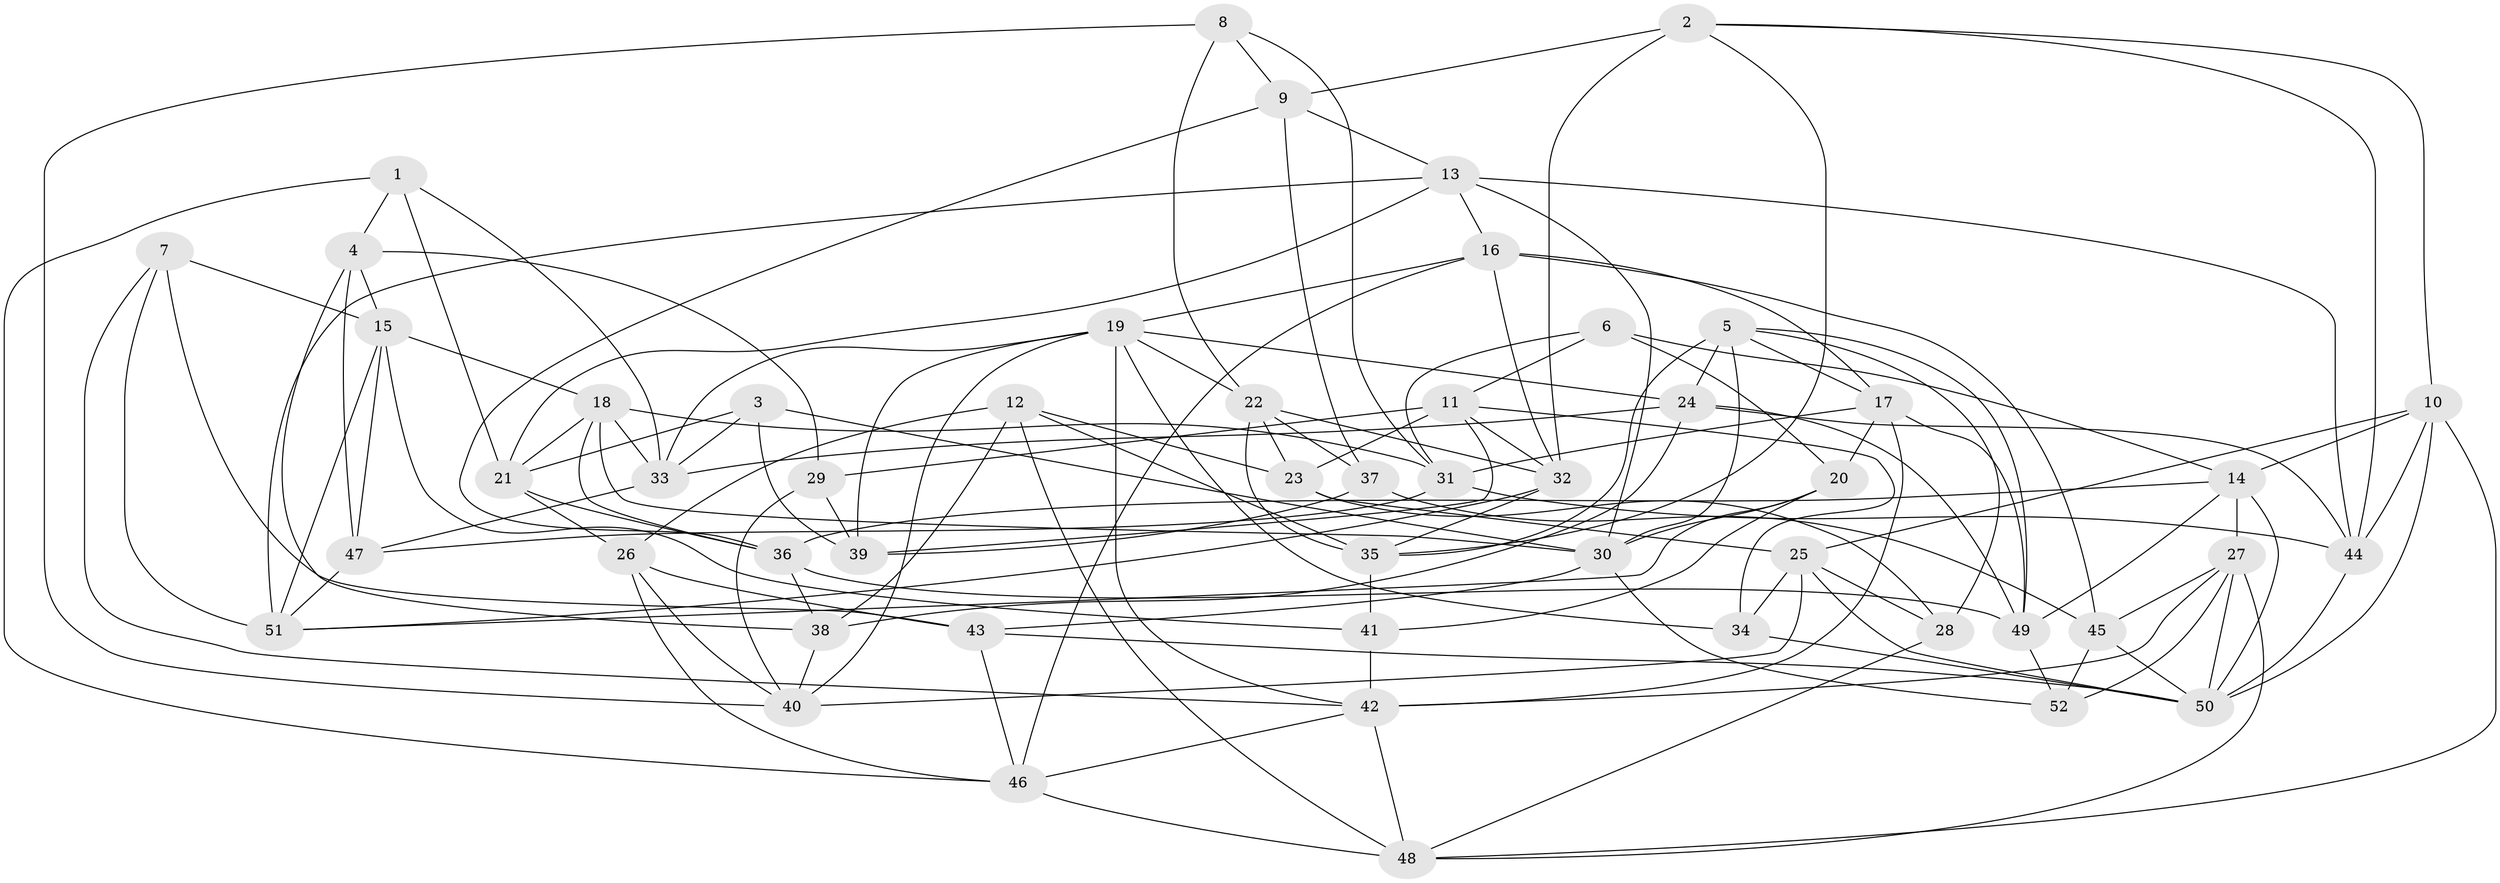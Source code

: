 // original degree distribution, {4: 1.0}
// Generated by graph-tools (version 1.1) at 2025/02/03/09/25 03:02:56]
// undirected, 52 vertices, 142 edges
graph export_dot {
graph [start="1"]
  node [color=gray90,style=filled];
  1;
  2;
  3;
  4;
  5;
  6;
  7;
  8;
  9;
  10;
  11;
  12;
  13;
  14;
  15;
  16;
  17;
  18;
  19;
  20;
  21;
  22;
  23;
  24;
  25;
  26;
  27;
  28;
  29;
  30;
  31;
  32;
  33;
  34;
  35;
  36;
  37;
  38;
  39;
  40;
  41;
  42;
  43;
  44;
  45;
  46;
  47;
  48;
  49;
  50;
  51;
  52;
  1 -- 4 [weight=1.0];
  1 -- 21 [weight=1.0];
  1 -- 33 [weight=1.0];
  1 -- 46 [weight=1.0];
  2 -- 9 [weight=2.0];
  2 -- 10 [weight=1.0];
  2 -- 32 [weight=1.0];
  2 -- 35 [weight=1.0];
  2 -- 44 [weight=1.0];
  3 -- 21 [weight=1.0];
  3 -- 30 [weight=1.0];
  3 -- 33 [weight=1.0];
  3 -- 39 [weight=1.0];
  4 -- 15 [weight=1.0];
  4 -- 29 [weight=1.0];
  4 -- 38 [weight=1.0];
  4 -- 47 [weight=2.0];
  5 -- 17 [weight=1.0];
  5 -- 24 [weight=1.0];
  5 -- 28 [weight=1.0];
  5 -- 30 [weight=1.0];
  5 -- 35 [weight=1.0];
  5 -- 49 [weight=1.0];
  6 -- 11 [weight=1.0];
  6 -- 14 [weight=1.0];
  6 -- 20 [weight=1.0];
  6 -- 31 [weight=1.0];
  7 -- 15 [weight=1.0];
  7 -- 42 [weight=1.0];
  7 -- 43 [weight=1.0];
  7 -- 51 [weight=1.0];
  8 -- 9 [weight=1.0];
  8 -- 22 [weight=1.0];
  8 -- 31 [weight=1.0];
  8 -- 40 [weight=1.0];
  9 -- 13 [weight=1.0];
  9 -- 36 [weight=1.0];
  9 -- 37 [weight=1.0];
  10 -- 14 [weight=1.0];
  10 -- 25 [weight=1.0];
  10 -- 44 [weight=1.0];
  10 -- 48 [weight=1.0];
  10 -- 50 [weight=1.0];
  11 -- 23 [weight=1.0];
  11 -- 29 [weight=1.0];
  11 -- 32 [weight=1.0];
  11 -- 34 [weight=1.0];
  11 -- 39 [weight=1.0];
  12 -- 23 [weight=1.0];
  12 -- 26 [weight=1.0];
  12 -- 35 [weight=1.0];
  12 -- 38 [weight=2.0];
  12 -- 48 [weight=1.0];
  13 -- 16 [weight=1.0];
  13 -- 21 [weight=1.0];
  13 -- 30 [weight=1.0];
  13 -- 44 [weight=1.0];
  13 -- 51 [weight=1.0];
  14 -- 27 [weight=1.0];
  14 -- 36 [weight=1.0];
  14 -- 49 [weight=1.0];
  14 -- 50 [weight=1.0];
  15 -- 18 [weight=1.0];
  15 -- 41 [weight=1.0];
  15 -- 47 [weight=1.0];
  15 -- 51 [weight=1.0];
  16 -- 17 [weight=1.0];
  16 -- 19 [weight=1.0];
  16 -- 32 [weight=1.0];
  16 -- 45 [weight=1.0];
  16 -- 46 [weight=1.0];
  17 -- 20 [weight=1.0];
  17 -- 31 [weight=1.0];
  17 -- 42 [weight=1.0];
  17 -- 49 [weight=1.0];
  18 -- 21 [weight=1.0];
  18 -- 30 [weight=1.0];
  18 -- 31 [weight=1.0];
  18 -- 33 [weight=1.0];
  18 -- 36 [weight=1.0];
  19 -- 22 [weight=1.0];
  19 -- 24 [weight=1.0];
  19 -- 33 [weight=1.0];
  19 -- 34 [weight=1.0];
  19 -- 39 [weight=1.0];
  19 -- 40 [weight=1.0];
  19 -- 42 [weight=1.0];
  20 -- 30 [weight=2.0];
  20 -- 41 [weight=1.0];
  20 -- 51 [weight=1.0];
  21 -- 26 [weight=1.0];
  21 -- 36 [weight=1.0];
  22 -- 23 [weight=2.0];
  22 -- 32 [weight=1.0];
  22 -- 35 [weight=2.0];
  22 -- 37 [weight=1.0];
  23 -- 25 [weight=1.0];
  23 -- 28 [weight=1.0];
  24 -- 33 [weight=1.0];
  24 -- 38 [weight=1.0];
  24 -- 44 [weight=1.0];
  24 -- 49 [weight=1.0];
  25 -- 28 [weight=1.0];
  25 -- 34 [weight=1.0];
  25 -- 40 [weight=1.0];
  25 -- 50 [weight=1.0];
  26 -- 40 [weight=1.0];
  26 -- 43 [weight=2.0];
  26 -- 46 [weight=1.0];
  27 -- 42 [weight=1.0];
  27 -- 45 [weight=1.0];
  27 -- 48 [weight=1.0];
  27 -- 50 [weight=1.0];
  27 -- 52 [weight=1.0];
  28 -- 48 [weight=1.0];
  29 -- 39 [weight=1.0];
  29 -- 40 [weight=1.0];
  30 -- 43 [weight=1.0];
  30 -- 52 [weight=1.0];
  31 -- 44 [weight=1.0];
  31 -- 47 [weight=1.0];
  32 -- 35 [weight=1.0];
  32 -- 51 [weight=1.0];
  33 -- 47 [weight=1.0];
  34 -- 50 [weight=1.0];
  35 -- 41 [weight=2.0];
  36 -- 38 [weight=1.0];
  36 -- 49 [weight=1.0];
  37 -- 39 [weight=2.0];
  37 -- 45 [weight=2.0];
  38 -- 40 [weight=1.0];
  41 -- 42 [weight=2.0];
  42 -- 46 [weight=1.0];
  42 -- 48 [weight=1.0];
  43 -- 46 [weight=1.0];
  43 -- 50 [weight=1.0];
  44 -- 50 [weight=1.0];
  45 -- 50 [weight=1.0];
  45 -- 52 [weight=1.0];
  46 -- 48 [weight=1.0];
  47 -- 51 [weight=1.0];
  49 -- 52 [weight=1.0];
}
